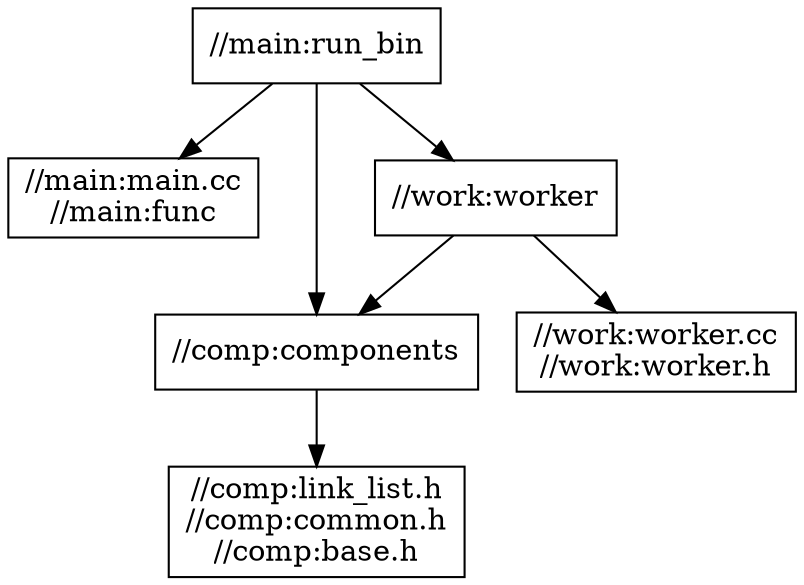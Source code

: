 digraph mygraph {
  node [shape=box];
  "//main:run_bin"
  "//main:run_bin" -> "//main:main.cc\n//main:func"
  "//main:run_bin" -> "//comp:components"
  "//main:run_bin" -> "//work:worker"
  "//work:worker"
  "//work:worker" -> "//work:worker.cc\n//work:worker.h"
  "//work:worker" -> "//comp:components"
  "//work:worker.cc\n//work:worker.h"
  "//comp:components"
  "//comp:components" -> "//comp:link_list.h\n//comp:common.h\n//comp:base.h"
  "//main:main.cc\n//main:func"
  "//comp:link_list.h\n//comp:common.h\n//comp:base.h"
}
